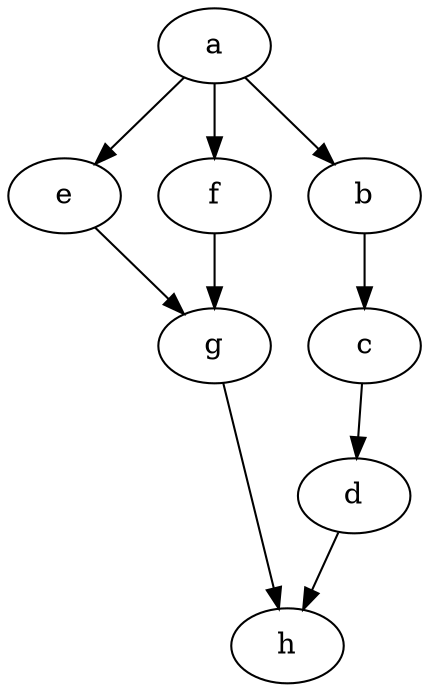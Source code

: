 digraph {
    a -> e; a -> f; a -> b;
    e -> g; f -> g; b -> c;
    c -> d; d -> h;
    g -> h;
}
